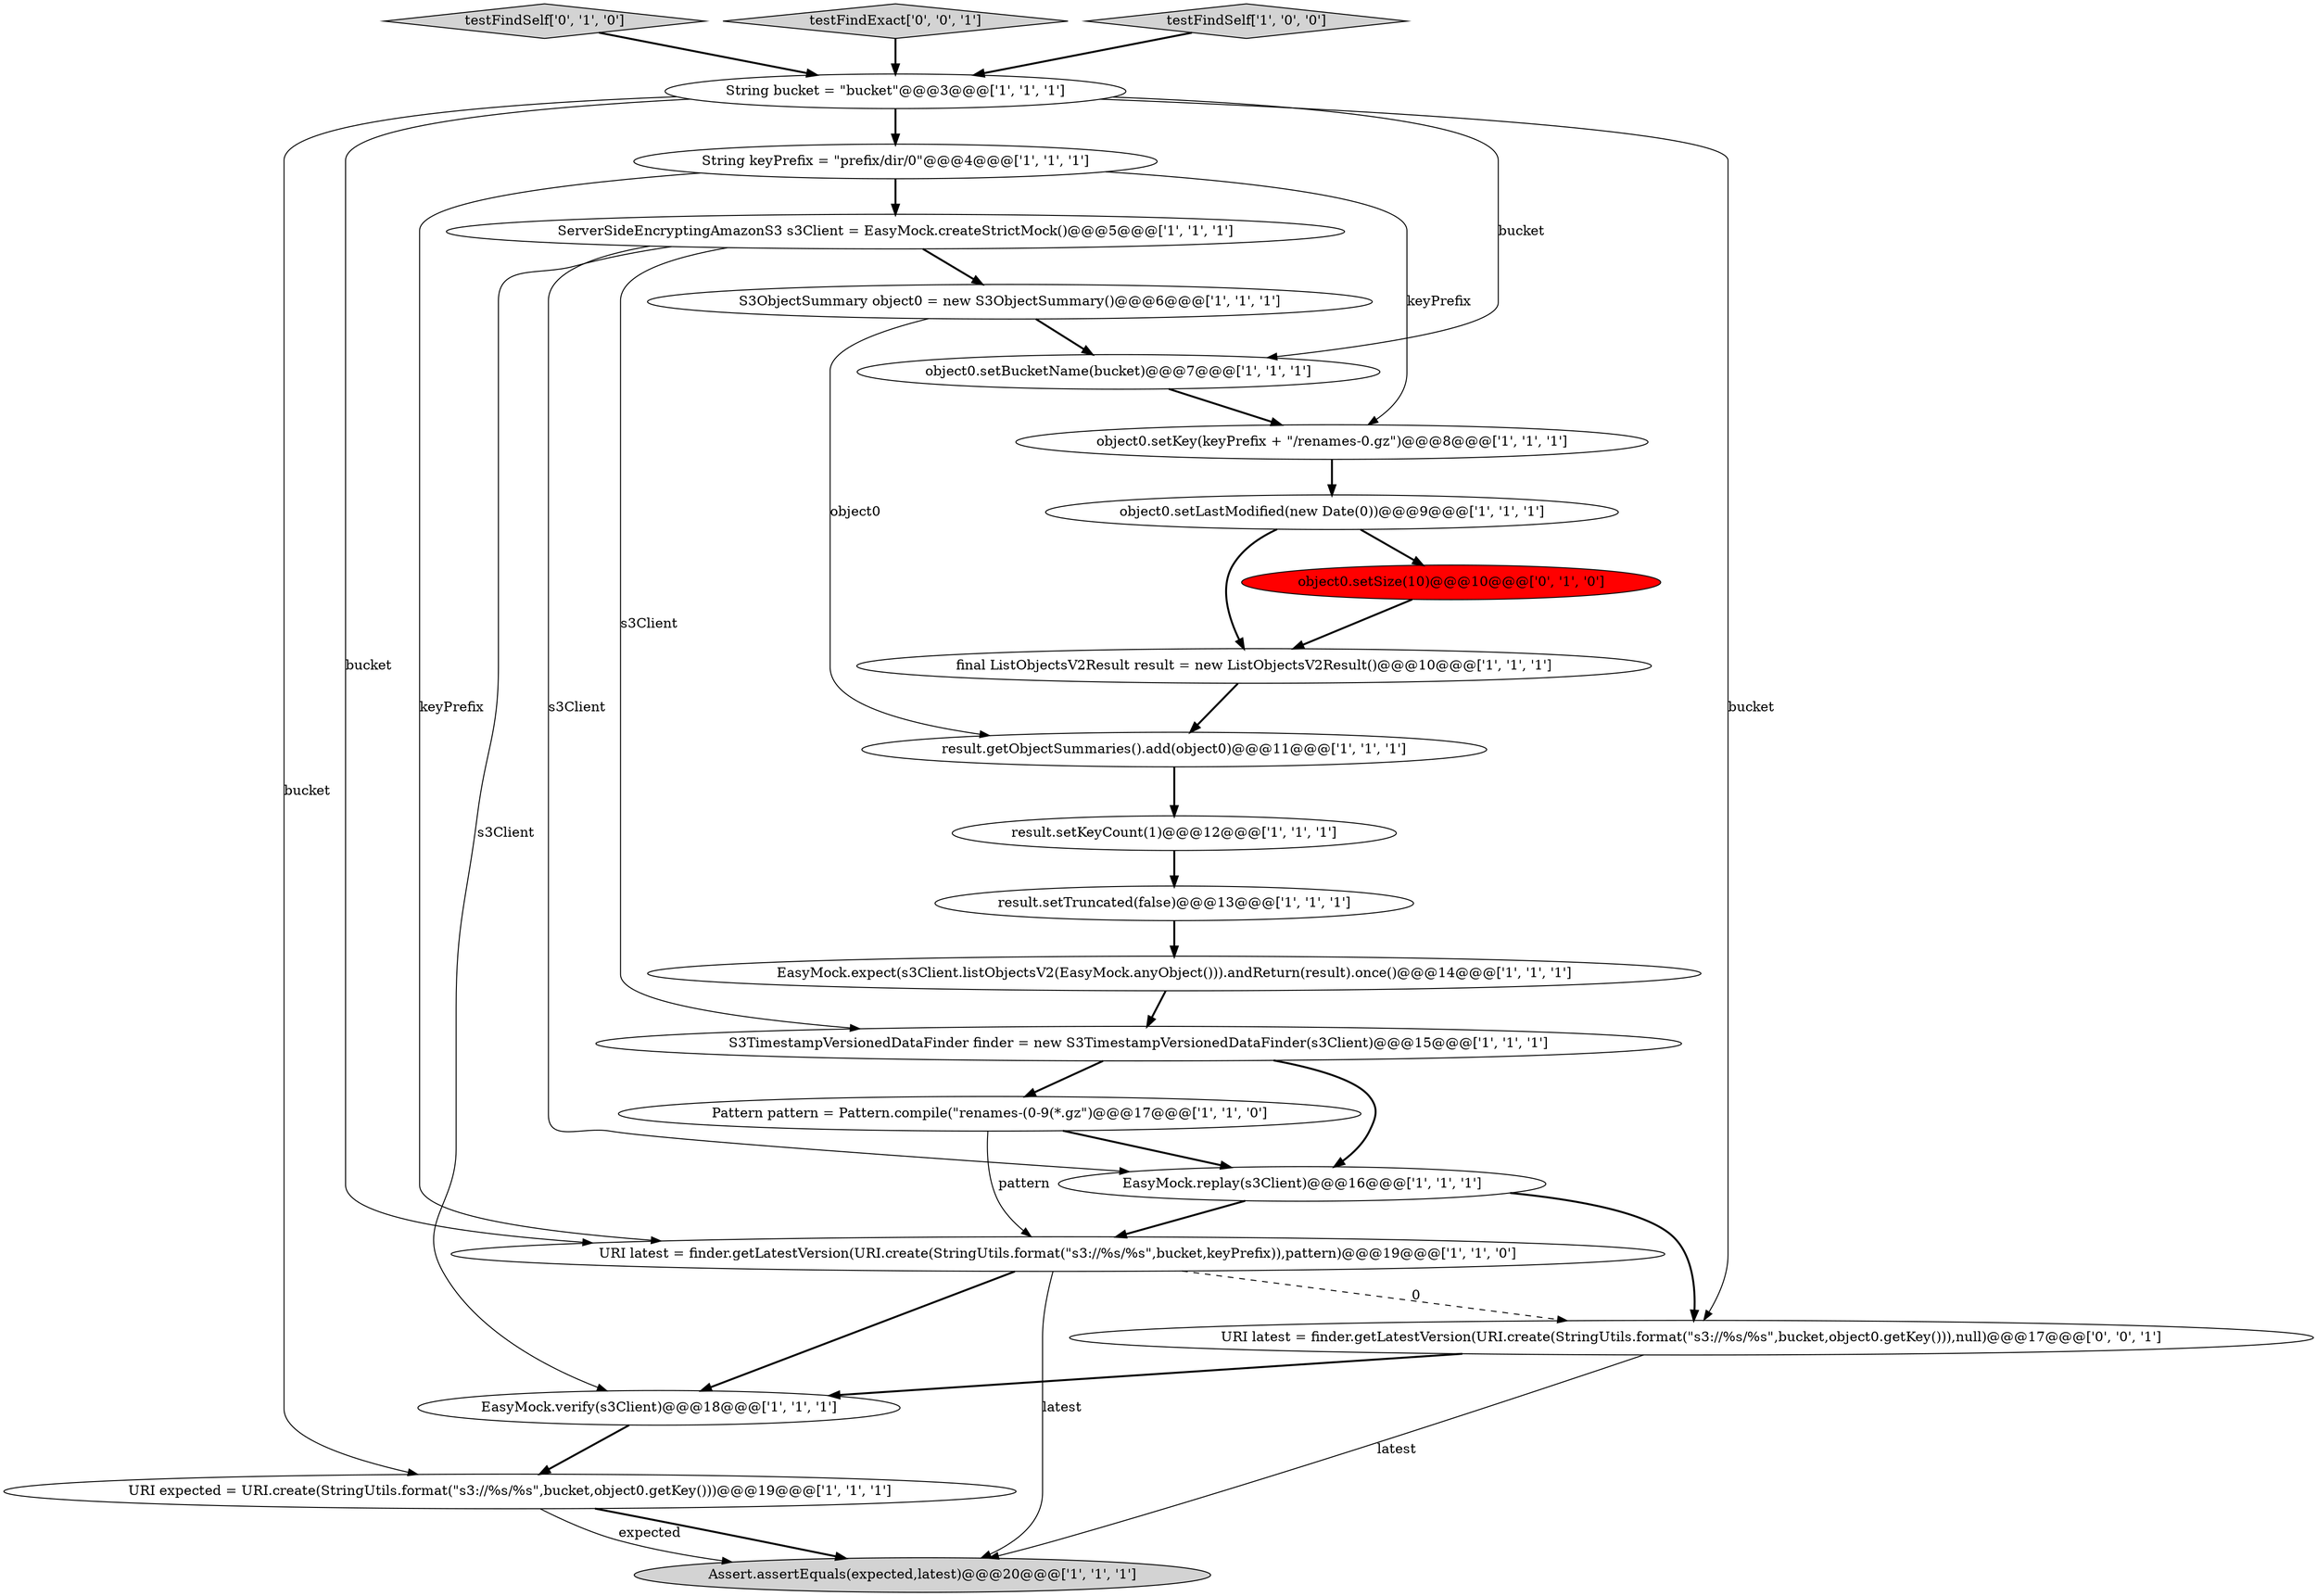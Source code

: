 digraph {
11 [style = filled, label = "result.getObjectSummaries().add(object0)@@@11@@@['1', '1', '1']", fillcolor = white, shape = ellipse image = "AAA0AAABBB1BBB"];
12 [style = filled, label = "URI latest = finder.getLatestVersion(URI.create(StringUtils.format(\"s3://%s/%s\",bucket,keyPrefix)),pattern)@@@19@@@['1', '1', '0']", fillcolor = white, shape = ellipse image = "AAA0AAABBB1BBB"];
15 [style = filled, label = "ServerSideEncryptingAmazonS3 s3Client = EasyMock.createStrictMock()@@@5@@@['1', '1', '1']", fillcolor = white, shape = ellipse image = "AAA0AAABBB1BBB"];
21 [style = filled, label = "testFindSelf['0', '1', '0']", fillcolor = lightgray, shape = diamond image = "AAA0AAABBB2BBB"];
23 [style = filled, label = "testFindExact['0', '0', '1']", fillcolor = lightgray, shape = diamond image = "AAA0AAABBB3BBB"];
1 [style = filled, label = "final ListObjectsV2Result result = new ListObjectsV2Result()@@@10@@@['1', '1', '1']", fillcolor = white, shape = ellipse image = "AAA0AAABBB1BBB"];
14 [style = filled, label = "EasyMock.expect(s3Client.listObjectsV2(EasyMock.anyObject())).andReturn(result).once()@@@14@@@['1', '1', '1']", fillcolor = white, shape = ellipse image = "AAA0AAABBB1BBB"];
6 [style = filled, label = "S3ObjectSummary object0 = new S3ObjectSummary()@@@6@@@['1', '1', '1']", fillcolor = white, shape = ellipse image = "AAA0AAABBB1BBB"];
16 [style = filled, label = "String bucket = \"bucket\"@@@3@@@['1', '1', '1']", fillcolor = white, shape = ellipse image = "AAA0AAABBB1BBB"];
5 [style = filled, label = "Assert.assertEquals(expected,latest)@@@20@@@['1', '1', '1']", fillcolor = lightgray, shape = ellipse image = "AAA0AAABBB1BBB"];
8 [style = filled, label = "object0.setLastModified(new Date(0))@@@9@@@['1', '1', '1']", fillcolor = white, shape = ellipse image = "AAA0AAABBB1BBB"];
10 [style = filled, label = "EasyMock.replay(s3Client)@@@16@@@['1', '1', '1']", fillcolor = white, shape = ellipse image = "AAA0AAABBB1BBB"];
4 [style = filled, label = "object0.setBucketName(bucket)@@@7@@@['1', '1', '1']", fillcolor = white, shape = ellipse image = "AAA0AAABBB1BBB"];
0 [style = filled, label = "object0.setKey(keyPrefix + \"/renames-0.gz\")@@@8@@@['1', '1', '1']", fillcolor = white, shape = ellipse image = "AAA0AAABBB1BBB"];
9 [style = filled, label = "URI expected = URI.create(StringUtils.format(\"s3://%s/%s\",bucket,object0.getKey()))@@@19@@@['1', '1', '1']", fillcolor = white, shape = ellipse image = "AAA0AAABBB1BBB"];
13 [style = filled, label = "EasyMock.verify(s3Client)@@@18@@@['1', '1', '1']", fillcolor = white, shape = ellipse image = "AAA0AAABBB1BBB"];
2 [style = filled, label = "S3TimestampVersionedDataFinder finder = new S3TimestampVersionedDataFinder(s3Client)@@@15@@@['1', '1', '1']", fillcolor = white, shape = ellipse image = "AAA0AAABBB1BBB"];
20 [style = filled, label = "object0.setSize(10)@@@10@@@['0', '1', '0']", fillcolor = red, shape = ellipse image = "AAA1AAABBB2BBB"];
18 [style = filled, label = "result.setTruncated(false)@@@13@@@['1', '1', '1']", fillcolor = white, shape = ellipse image = "AAA0AAABBB1BBB"];
3 [style = filled, label = "testFindSelf['1', '0', '0']", fillcolor = lightgray, shape = diamond image = "AAA0AAABBB1BBB"];
7 [style = filled, label = "String keyPrefix = \"prefix/dir/0\"@@@4@@@['1', '1', '1']", fillcolor = white, shape = ellipse image = "AAA0AAABBB1BBB"];
19 [style = filled, label = "Pattern pattern = Pattern.compile(\"renames-(0-9(*\.gz\")@@@17@@@['1', '1', '0']", fillcolor = white, shape = ellipse image = "AAA0AAABBB1BBB"];
22 [style = filled, label = "URI latest = finder.getLatestVersion(URI.create(StringUtils.format(\"s3://%s/%s\",bucket,object0.getKey())),null)@@@17@@@['0', '0', '1']", fillcolor = white, shape = ellipse image = "AAA0AAABBB3BBB"];
17 [style = filled, label = "result.setKeyCount(1)@@@12@@@['1', '1', '1']", fillcolor = white, shape = ellipse image = "AAA0AAABBB1BBB"];
10->22 [style = bold, label=""];
16->4 [style = solid, label="bucket"];
23->16 [style = bold, label=""];
2->19 [style = bold, label=""];
15->10 [style = solid, label="s3Client"];
16->7 [style = bold, label=""];
7->12 [style = solid, label="keyPrefix"];
19->10 [style = bold, label=""];
15->6 [style = bold, label=""];
16->9 [style = solid, label="bucket"];
20->1 [style = bold, label=""];
3->16 [style = bold, label=""];
2->10 [style = bold, label=""];
15->2 [style = solid, label="s3Client"];
12->5 [style = solid, label="latest"];
1->11 [style = bold, label=""];
4->0 [style = bold, label=""];
19->12 [style = solid, label="pattern"];
6->11 [style = solid, label="object0"];
16->22 [style = solid, label="bucket"];
8->1 [style = bold, label=""];
12->13 [style = bold, label=""];
6->4 [style = bold, label=""];
7->0 [style = solid, label="keyPrefix"];
8->20 [style = bold, label=""];
10->12 [style = bold, label=""];
12->22 [style = dashed, label="0"];
0->8 [style = bold, label=""];
9->5 [style = bold, label=""];
21->16 [style = bold, label=""];
7->15 [style = bold, label=""];
11->17 [style = bold, label=""];
22->5 [style = solid, label="latest"];
14->2 [style = bold, label=""];
13->9 [style = bold, label=""];
22->13 [style = bold, label=""];
15->13 [style = solid, label="s3Client"];
18->14 [style = bold, label=""];
16->12 [style = solid, label="bucket"];
17->18 [style = bold, label=""];
9->5 [style = solid, label="expected"];
}

